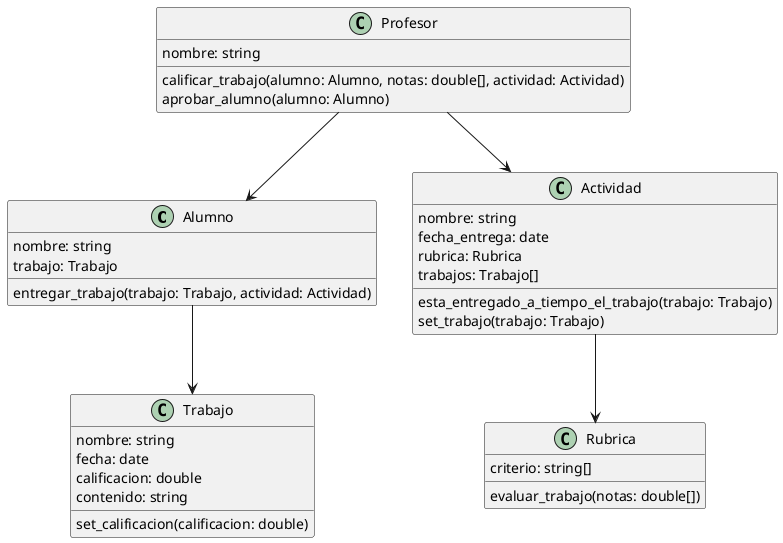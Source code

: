 @startuml
'https://plantuml.com/class-diagram

class Alumno {
nombre: string
trabajo: Trabajo
entregar_trabajo(trabajo: Trabajo, actividad: Actividad)
}

class Profesor {
nombre: string
calificar_trabajo(alumno: Alumno, notas: double[], actividad: Actividad)
aprobar_alumno(alumno: Alumno)
}

class Actividad {
nombre: string
fecha_entrega: date
rubrica: Rubrica
trabajos: Trabajo[]
esta_entregado_a_tiempo_el_trabajo(trabajo: Trabajo)
set_trabajo(trabajo: Trabajo)
}

class Rubrica {
criterio: string[]
evaluar_trabajo(notas: double[])
}

class Trabajo {
nombre: string
fecha: date
calificacion: double
contenido: string
set_calificacion(calificacion: double)
}

Profesor --> Actividad
Profesor --> Alumno
Actividad --> Rubrica
Alumno --> Trabajo

@enduml